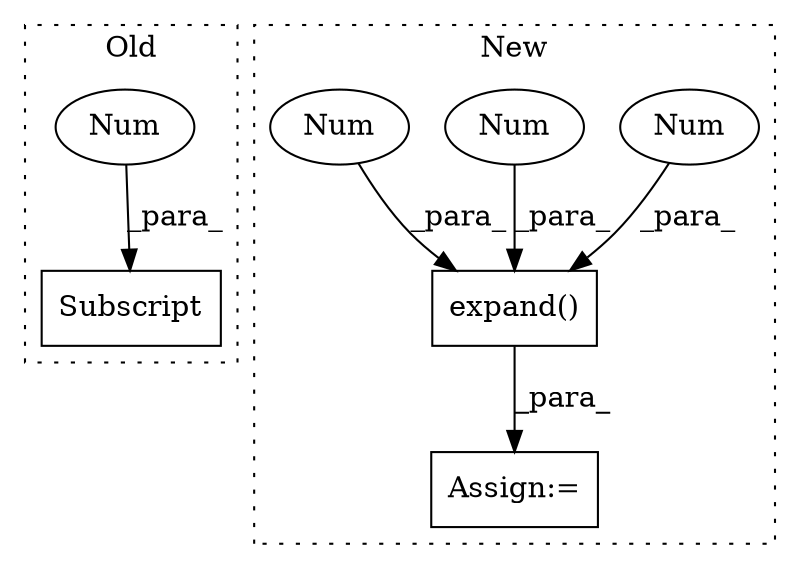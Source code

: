digraph G {
subgraph cluster0 {
1 [label="Subscript" a="63" s="3230,0" l="26,0" shape="box"];
7 [label="Num" a="76" s="3254" l="1" shape="ellipse"];
label = "Old";
style="dotted";
}
subgraph cluster1 {
2 [label="expand()" a="75" s="2966,3014" l="19,1" shape="box"];
3 [label="Num" a="76" s="3012" l="2" shape="ellipse"];
4 [label="Num" a="76" s="2989" l="2" shape="ellipse"];
5 [label="Assign:=" a="68" s="2963" l="3" shape="box"];
6 [label="Num" a="76" s="2985" l="2" shape="ellipse"];
label = "New";
style="dotted";
}
2 -> 5 [label="_para_"];
3 -> 2 [label="_para_"];
4 -> 2 [label="_para_"];
6 -> 2 [label="_para_"];
7 -> 1 [label="_para_"];
}